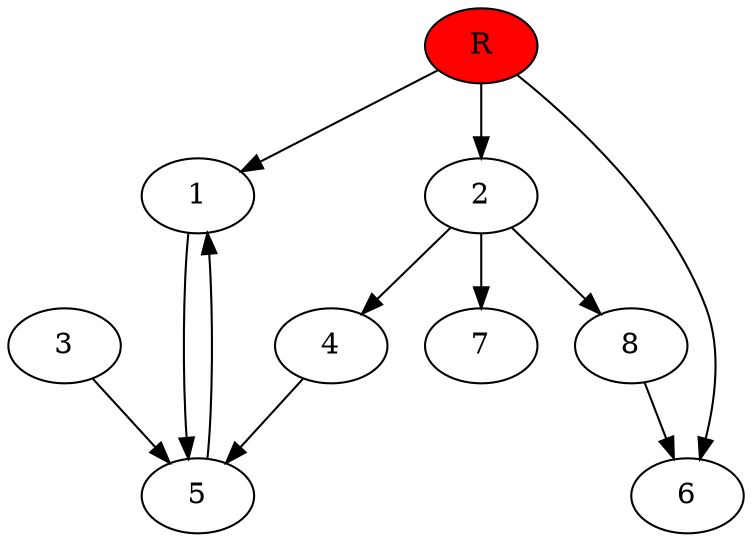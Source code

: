 digraph prb31132 {
	1
	2
	3
	4
	5
	6
	7
	8
	R [fillcolor="#ff0000" style=filled]
	1 -> 5
	2 -> 4
	2 -> 7
	2 -> 8
	3 -> 5
	4 -> 5
	5 -> 1
	8 -> 6
	R -> 1
	R -> 2
	R -> 6
}
